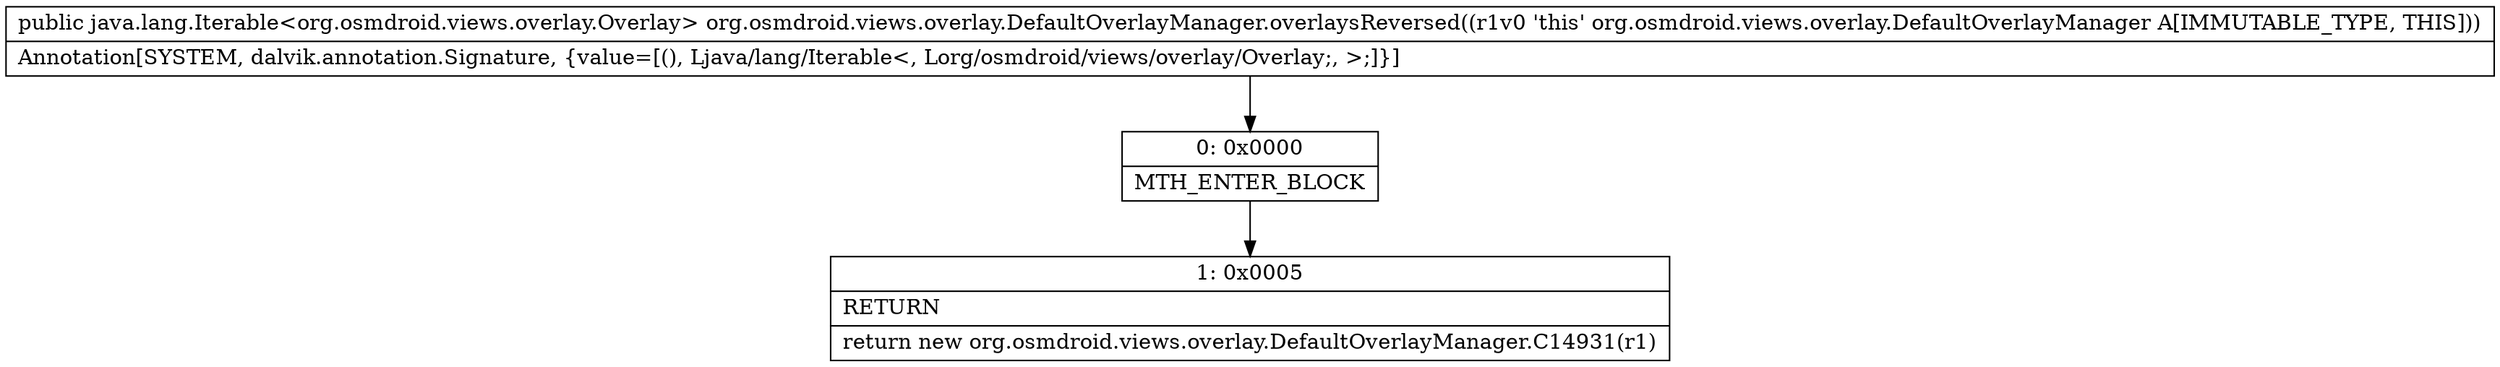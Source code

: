 digraph "CFG fororg.osmdroid.views.overlay.DefaultOverlayManager.overlaysReversed()Ljava\/lang\/Iterable;" {
Node_0 [shape=record,label="{0\:\ 0x0000|MTH_ENTER_BLOCK\l}"];
Node_1 [shape=record,label="{1\:\ 0x0005|RETURN\l|return new org.osmdroid.views.overlay.DefaultOverlayManager.C14931(r1)\l}"];
MethodNode[shape=record,label="{public java.lang.Iterable\<org.osmdroid.views.overlay.Overlay\> org.osmdroid.views.overlay.DefaultOverlayManager.overlaysReversed((r1v0 'this' org.osmdroid.views.overlay.DefaultOverlayManager A[IMMUTABLE_TYPE, THIS]))  | Annotation[SYSTEM, dalvik.annotation.Signature, \{value=[(), Ljava\/lang\/Iterable\<, Lorg\/osmdroid\/views\/overlay\/Overlay;, \>;]\}]\l}"];
MethodNode -> Node_0;
Node_0 -> Node_1;
}

